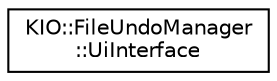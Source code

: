 digraph "Graphical Class Hierarchy"
{
  edge [fontname="Helvetica",fontsize="10",labelfontname="Helvetica",labelfontsize="10"];
  node [fontname="Helvetica",fontsize="10",shape=record];
  rankdir="LR";
  Node0 [label="KIO::FileUndoManager\l::UiInterface",height=0.2,width=0.4,color="black", fillcolor="white", style="filled",URL="$classKIO_1_1FileUndoManager_1_1UiInterface.html",tooltip="Interface for the gui handling of FileUndoManager. "];
}
